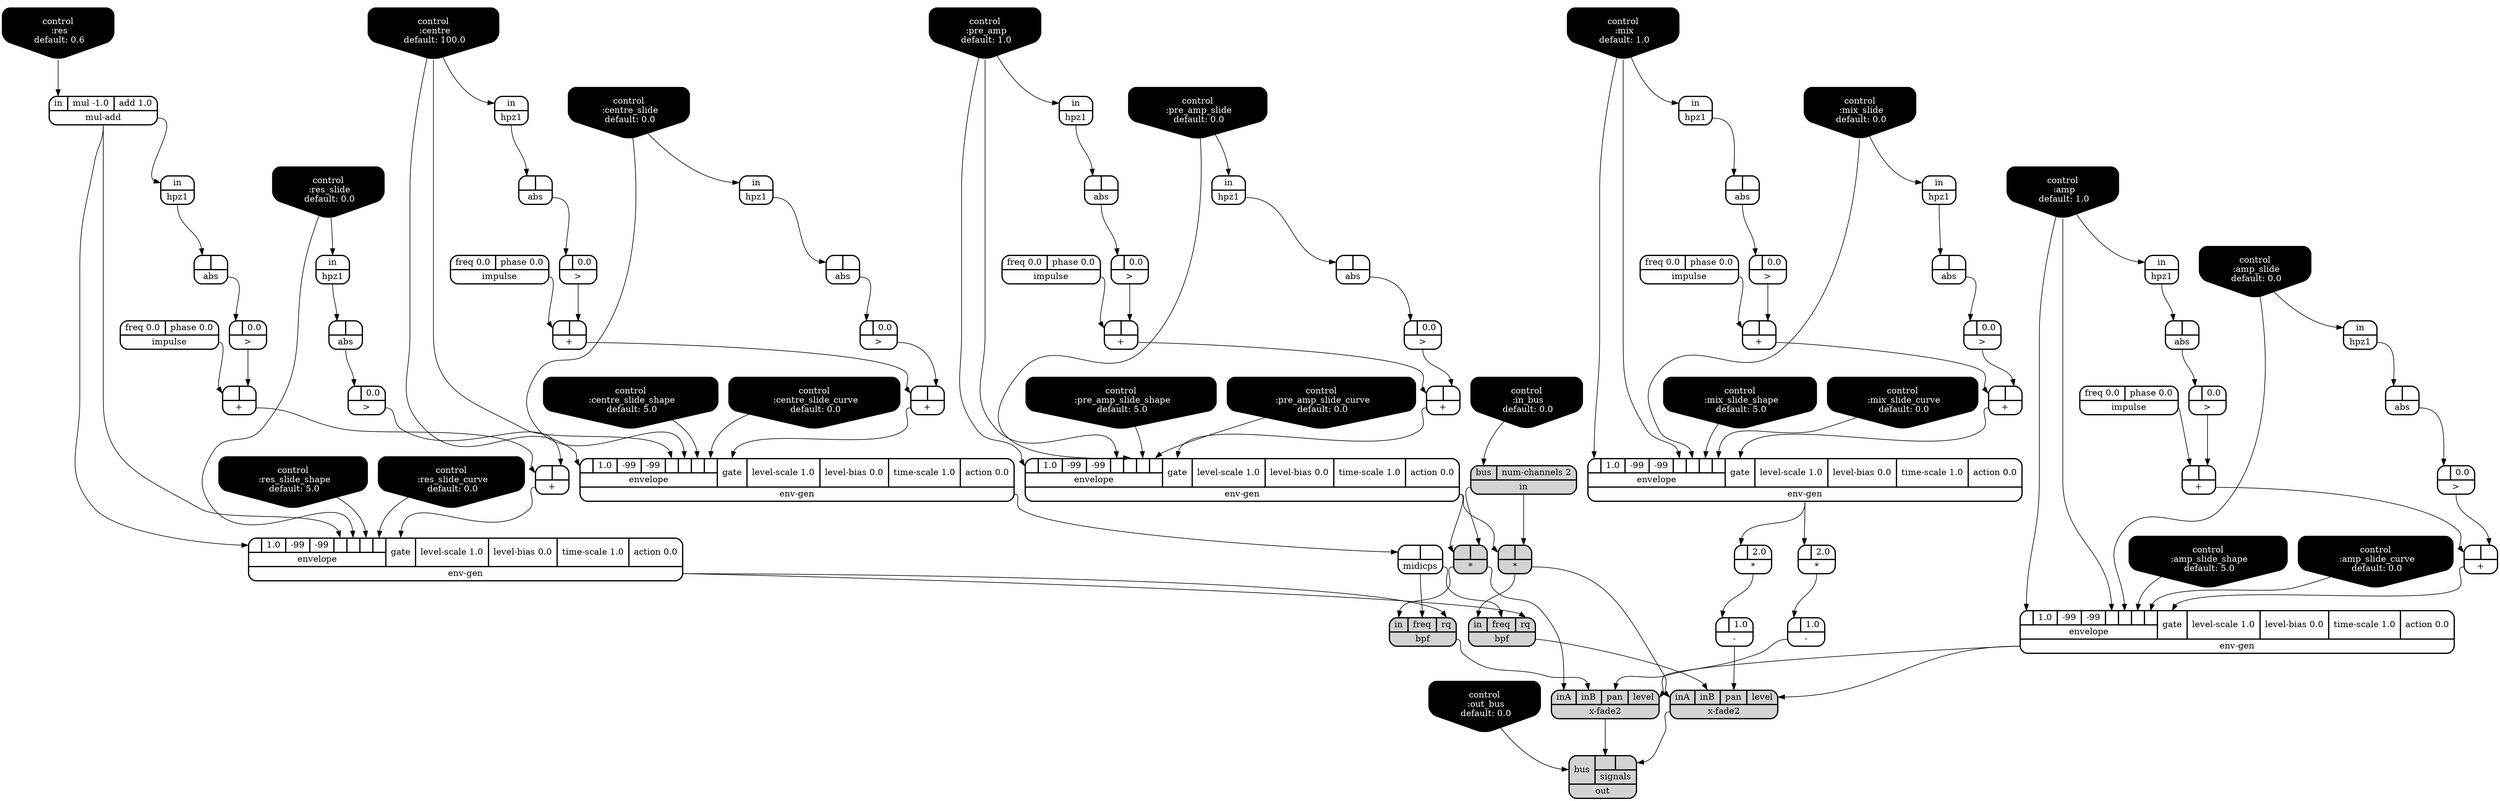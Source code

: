 digraph synthdef {
33 [label = "{{ <a> |<b> } |<__UG_NAME__>* }" style="filled, bold, rounded"  shape=record rankdir=LR];
40 [label = "{{ <a> |<b> } |<__UG_NAME__>* }" style="filled, bold, rounded"  shape=record rankdir=LR];
49 [label = "{{ <a> |<b> 2.0} |<__UG_NAME__>* }" style="bold, rounded" shape=record rankdir=LR];
61 [label = "{{ <a> |<b> 2.0} |<__UG_NAME__>* }" style="bold, rounded" shape=record rankdir=LR];
26 [label = "{{ <a> |<b> } |<__UG_NAME__>+ }" style="bold, rounded" shape=record rankdir=LR];
30 [label = "{{ <a> |<b> } |<__UG_NAME__>+ }" style="bold, rounded" shape=record rankdir=LR];
46 [label = "{{ <a> |<b> } |<__UG_NAME__>+ }" style="bold, rounded" shape=record rankdir=LR];
47 [label = "{{ <a> |<b> } |<__UG_NAME__>+ }" style="bold, rounded" shape=record rankdir=LR];
55 [label = "{{ <a> |<b> } |<__UG_NAME__>+ }" style="bold, rounded" shape=record rankdir=LR];
60 [label = "{{ <a> |<b> } |<__UG_NAME__>+ }" style="bold, rounded" shape=record rankdir=LR];
66 [label = "{{ <a> |<b> } |<__UG_NAME__>+ }" style="bold, rounded" shape=record rankdir=LR];
70 [label = "{{ <a> |<b> } |<__UG_NAME__>+ }" style="bold, rounded" shape=record rankdir=LR];
74 [label = "{{ <a> |<b> } |<__UG_NAME__>+ }" style="bold, rounded" shape=record rankdir=LR];
80 [label = "{{ <a> |<b> } |<__UG_NAME__>+ }" style="bold, rounded" shape=record rankdir=LR];
50 [label = "{{ <a> |<b> 1.0} |<__UG_NAME__>- }" style="bold, rounded" shape=record rankdir=LR];
77 [label = "{{ <a> |<b> 1.0} |<__UG_NAME__>- }" style="bold, rounded" shape=record rankdir=LR];
25 [label = "{{ <a> |<b> 0.0} |<__UG_NAME__>\> }" style="bold, rounded" shape=record rankdir=LR];
29 [label = "{{ <a> |<b> 0.0} |<__UG_NAME__>\> }" style="bold, rounded" shape=record rankdir=LR];
36 [label = "{{ <a> |<b> 0.0} |<__UG_NAME__>\> }" style="bold, rounded" shape=record rankdir=LR];
39 [label = "{{ <a> |<b> 0.0} |<__UG_NAME__>\> }" style="bold, rounded" shape=record rankdir=LR];
45 [label = "{{ <a> |<b> 0.0} |<__UG_NAME__>\> }" style="bold, rounded" shape=record rankdir=LR];
59 [label = "{{ <a> |<b> 0.0} |<__UG_NAME__>\> }" style="bold, rounded" shape=record rankdir=LR];
65 [label = "{{ <a> |<b> 0.0} |<__UG_NAME__>\> }" style="bold, rounded" shape=record rankdir=LR];
69 [label = "{{ <a> |<b> 0.0} |<__UG_NAME__>\> }" style="bold, rounded" shape=record rankdir=LR];
73 [label = "{{ <a> |<b> 0.0} |<__UG_NAME__>\> }" style="bold, rounded" shape=record rankdir=LR];
79 [label = "{{ <a> |<b> 0.0} |<__UG_NAME__>\> }" style="bold, rounded" shape=record rankdir=LR];
24 [label = "{{ <a> |<b> } |<__UG_NAME__>abs }" style="bold, rounded" shape=record rankdir=LR];
28 [label = "{{ <a> |<b> } |<__UG_NAME__>abs }" style="bold, rounded" shape=record rankdir=LR];
35 [label = "{{ <a> |<b> } |<__UG_NAME__>abs }" style="bold, rounded" shape=record rankdir=LR];
38 [label = "{{ <a> |<b> } |<__UG_NAME__>abs }" style="bold, rounded" shape=record rankdir=LR];
44 [label = "{{ <a> |<b> } |<__UG_NAME__>abs }" style="bold, rounded" shape=record rankdir=LR];
52 [label = "{{ <a> |<b> } |<__UG_NAME__>abs }" style="bold, rounded" shape=record rankdir=LR];
58 [label = "{{ <a> |<b> } |<__UG_NAME__>abs }" style="bold, rounded" shape=record rankdir=LR];
64 [label = "{{ <a> |<b> } |<__UG_NAME__>abs }" style="bold, rounded" shape=record rankdir=LR];
68 [label = "{{ <a> |<b> } |<__UG_NAME__>abs }" style="bold, rounded" shape=record rankdir=LR];
78 [label = "{{ <a> |<b> } |<__UG_NAME__>abs }" style="bold, rounded" shape=record rankdir=LR];
76 [label = "{{ <in> in|<freq> freq|<rq> rq} |<__UG_NAME__>bpf }" style="filled, bold, rounded"  shape=record rankdir=LR];
83 [label = "{{ <in> in|<freq> freq|<rq> rq} |<__UG_NAME__>bpf }" style="filled, bold, rounded"  shape=record rankdir=LR];
0 [label = "control
 :amp
 default: 1.0" shape=invhouse style="rounded, filled, bold" fillcolor=black fontcolor=white ]; 
1 [label = "control
 :amp_slide
 default: 0.0" shape=invhouse style="rounded, filled, bold" fillcolor=black fontcolor=white ]; 
2 [label = "control
 :amp_slide_shape
 default: 5.0" shape=invhouse style="rounded, filled, bold" fillcolor=black fontcolor=white ]; 
3 [label = "control
 :amp_slide_curve
 default: 0.0" shape=invhouse style="rounded, filled, bold" fillcolor=black fontcolor=white ]; 
4 [label = "control
 :mix
 default: 1.0" shape=invhouse style="rounded, filled, bold" fillcolor=black fontcolor=white ]; 
5 [label = "control
 :mix_slide
 default: 0.0" shape=invhouse style="rounded, filled, bold" fillcolor=black fontcolor=white ]; 
6 [label = "control
 :mix_slide_shape
 default: 5.0" shape=invhouse style="rounded, filled, bold" fillcolor=black fontcolor=white ]; 
7 [label = "control
 :mix_slide_curve
 default: 0.0" shape=invhouse style="rounded, filled, bold" fillcolor=black fontcolor=white ]; 
8 [label = "control
 :pre_amp
 default: 1.0" shape=invhouse style="rounded, filled, bold" fillcolor=black fontcolor=white ]; 
9 [label = "control
 :pre_amp_slide
 default: 0.0" shape=invhouse style="rounded, filled, bold" fillcolor=black fontcolor=white ]; 
10 [label = "control
 :pre_amp_slide_shape
 default: 5.0" shape=invhouse style="rounded, filled, bold" fillcolor=black fontcolor=white ]; 
11 [label = "control
 :pre_amp_slide_curve
 default: 0.0" shape=invhouse style="rounded, filled, bold" fillcolor=black fontcolor=white ]; 
12 [label = "control
 :centre
 default: 100.0" shape=invhouse style="rounded, filled, bold" fillcolor=black fontcolor=white ]; 
13 [label = "control
 :centre_slide
 default: 0.0" shape=invhouse style="rounded, filled, bold" fillcolor=black fontcolor=white ]; 
14 [label = "control
 :centre_slide_shape
 default: 5.0" shape=invhouse style="rounded, filled, bold" fillcolor=black fontcolor=white ]; 
15 [label = "control
 :centre_slide_curve
 default: 0.0" shape=invhouse style="rounded, filled, bold" fillcolor=black fontcolor=white ]; 
16 [label = "control
 :res
 default: 0.6" shape=invhouse style="rounded, filled, bold" fillcolor=black fontcolor=white ]; 
17 [label = "control
 :res_slide
 default: 0.0" shape=invhouse style="rounded, filled, bold" fillcolor=black fontcolor=white ]; 
18 [label = "control
 :res_slide_shape
 default: 5.0" shape=invhouse style="rounded, filled, bold" fillcolor=black fontcolor=white ]; 
19 [label = "control
 :res_slide_curve
 default: 0.0" shape=invhouse style="rounded, filled, bold" fillcolor=black fontcolor=white ]; 
20 [label = "control
 :in_bus
 default: 0.0" shape=invhouse style="rounded, filled, bold" fillcolor=black fontcolor=white ]; 
21 [label = "control
 :out_bus
 default: 0.0" shape=invhouse style="rounded, filled, bold" fillcolor=black fontcolor=white ]; 
31 [label = "{{ {{<envelope___control___0>|1.0|-99|-99|<envelope___control___4>|<envelope___control___5>|<envelope___control___6>|<envelope___control___7>}|envelope}|<gate> gate|<level____scale> level-scale 1.0|<level____bias> level-bias 0.0|<time____scale> time-scale 1.0|<action> action 0.0} |<__UG_NAME__>env-gen }" style="bold, rounded" shape=record rankdir=LR];
48 [label = "{{ {{<envelope___control___0>|1.0|-99|-99|<envelope___control___4>|<envelope___control___5>|<envelope___control___6>|<envelope___control___7>}|envelope}|<gate> gate|<level____scale> level-scale 1.0|<level____bias> level-bias 0.0|<time____scale> time-scale 1.0|<action> action 0.0} |<__UG_NAME__>env-gen }" style="bold, rounded" shape=record rankdir=LR];
71 [label = "{{ {{<envelope___control___0>|1.0|-99|-99|<envelope___control___4>|<envelope___control___5>|<envelope___control___6>|<envelope___control___7>}|envelope}|<gate> gate|<level____scale> level-scale 1.0|<level____bias> level-bias 0.0|<time____scale> time-scale 1.0|<action> action 0.0} |<__UG_NAME__>env-gen }" style="bold, rounded" shape=record rankdir=LR];
75 [label = "{{ {{<envelope___mul____add___0>|1.0|-99|-99|<envelope___mul____add___4>|<envelope___control___5>|<envelope___control___6>|<envelope___control___7>}|envelope}|<gate> gate|<level____scale> level-scale 1.0|<level____bias> level-bias 0.0|<time____scale> time-scale 1.0|<action> action 0.0} |<__UG_NAME__>env-gen }" style="bold, rounded" shape=record rankdir=LR];
81 [label = "{{ {{<envelope___control___0>|1.0|-99|-99|<envelope___control___4>|<envelope___control___5>|<envelope___control___6>|<envelope___control___7>}|envelope}|<gate> gate|<level____scale> level-scale 1.0|<level____bias> level-bias 0.0|<time____scale> time-scale 1.0|<action> action 0.0} |<__UG_NAME__>env-gen }" style="bold, rounded" shape=record rankdir=LR];
23 [label = "{{ <in> in} |<__UG_NAME__>hpz1 }" style="bold, rounded" shape=record rankdir=LR];
27 [label = "{{ <in> in} |<__UG_NAME__>hpz1 }" style="bold, rounded" shape=record rankdir=LR];
34 [label = "{{ <in> in} |<__UG_NAME__>hpz1 }" style="bold, rounded" shape=record rankdir=LR];
37 [label = "{{ <in> in} |<__UG_NAME__>hpz1 }" style="bold, rounded" shape=record rankdir=LR];
43 [label = "{{ <in> in} |<__UG_NAME__>hpz1 }" style="bold, rounded" shape=record rankdir=LR];
51 [label = "{{ <in> in} |<__UG_NAME__>hpz1 }" style="bold, rounded" shape=record rankdir=LR];
53 [label = "{{ <in> in} |<__UG_NAME__>hpz1 }" style="bold, rounded" shape=record rankdir=LR];
57 [label = "{{ <in> in} |<__UG_NAME__>hpz1 }" style="bold, rounded" shape=record rankdir=LR];
63 [label = "{{ <in> in} |<__UG_NAME__>hpz1 }" style="bold, rounded" shape=record rankdir=LR];
67 [label = "{{ <in> in} |<__UG_NAME__>hpz1 }" style="bold, rounded" shape=record rankdir=LR];
22 [label = "{{ <freq> freq 0.0|<phase> phase 0.0} |<__UG_NAME__>impulse }" style="bold, rounded" shape=record rankdir=LR];
41 [label = "{{ <freq> freq 0.0|<phase> phase 0.0} |<__UG_NAME__>impulse }" style="bold, rounded" shape=record rankdir=LR];
42 [label = "{{ <freq> freq 0.0|<phase> phase 0.0} |<__UG_NAME__>impulse }" style="bold, rounded" shape=record rankdir=LR];
54 [label = "{{ <freq> freq 0.0|<phase> phase 0.0} |<__UG_NAME__>impulse }" style="bold, rounded" shape=record rankdir=LR];
62 [label = "{{ <freq> freq 0.0|<phase> phase 0.0} |<__UG_NAME__>impulse }" style="bold, rounded" shape=record rankdir=LR];
32 [label = "{{ <bus> bus|<num____channels> num-channels 2} |<__UG_NAME__>in }" style="filled, bold, rounded"  shape=record rankdir=LR];
72 [label = "{{ <a> |<b> } |<__UG_NAME__>midicps }" style="bold, rounded" shape=record rankdir=LR];
56 [label = "{{ <in> in|<mul> mul -1.0|<add> add 1.0} |<__UG_NAME__>mul-add }" style="bold, rounded" shape=record rankdir=LR];
85 [label = "{{ <bus> bus|{{<signals___x____fade2___0>|<signals___x____fade2___1>}|signals}} |<__UG_NAME__>out }" style="filled, bold, rounded"  shape=record rankdir=LR];
82 [label = "{{ <ina> inA|<inb> inB|<pan> pan|<level> level} |<__UG_NAME__>x-fade2 }" style="filled, bold, rounded"  shape=record rankdir=LR];
84 [label = "{{ <ina> inA|<inb> inB|<pan> pan|<level> level} |<__UG_NAME__>x-fade2 }" style="filled, bold, rounded"  shape=record rankdir=LR];

32:__UG_NAME__ -> 33:b ;
31:__UG_NAME__ -> 33:a ;
32:__UG_NAME__ -> 40:b ;
31:__UG_NAME__ -> 40:a ;
48:__UG_NAME__ -> 49:a ;
48:__UG_NAME__ -> 61:a ;
25:__UG_NAME__ -> 26:b ;
22:__UG_NAME__ -> 26:a ;
29:__UG_NAME__ -> 30:b ;
26:__UG_NAME__ -> 30:a ;
45:__UG_NAME__ -> 46:b ;
42:__UG_NAME__ -> 46:a ;
36:__UG_NAME__ -> 47:b ;
46:__UG_NAME__ -> 47:a ;
39:__UG_NAME__ -> 55:b ;
54:__UG_NAME__ -> 55:a ;
59:__UG_NAME__ -> 60:b ;
41:__UG_NAME__ -> 60:a ;
65:__UG_NAME__ -> 66:b ;
62:__UG_NAME__ -> 66:a ;
69:__UG_NAME__ -> 70:b ;
66:__UG_NAME__ -> 70:a ;
73:__UG_NAME__ -> 74:b ;
60:__UG_NAME__ -> 74:a ;
79:__UG_NAME__ -> 80:b ;
55:__UG_NAME__ -> 80:a ;
49:__UG_NAME__ -> 50:a ;
61:__UG_NAME__ -> 77:a ;
24:__UG_NAME__ -> 25:a ;
28:__UG_NAME__ -> 29:a ;
35:__UG_NAME__ -> 36:a ;
38:__UG_NAME__ -> 39:a ;
44:__UG_NAME__ -> 45:a ;
58:__UG_NAME__ -> 59:a ;
64:__UG_NAME__ -> 65:a ;
68:__UG_NAME__ -> 69:a ;
52:__UG_NAME__ -> 73:a ;
78:__UG_NAME__ -> 79:a ;
23:__UG_NAME__ -> 24:a ;
27:__UG_NAME__ -> 28:a ;
34:__UG_NAME__ -> 35:a ;
37:__UG_NAME__ -> 38:a ;
43:__UG_NAME__ -> 44:a ;
51:__UG_NAME__ -> 52:a ;
57:__UG_NAME__ -> 58:a ;
63:__UG_NAME__ -> 64:a ;
67:__UG_NAME__ -> 68:a ;
53:__UG_NAME__ -> 78:a ;
75:__UG_NAME__ -> 76:rq ;
72:__UG_NAME__ -> 76:freq ;
33:__UG_NAME__ -> 76:in ;
75:__UG_NAME__ -> 83:rq ;
72:__UG_NAME__ -> 83:freq ;
40:__UG_NAME__ -> 83:in ;
30:__UG_NAME__ -> 31:gate ;
8:__UG_NAME__ -> 31:envelope___control___0 ;
8:__UG_NAME__ -> 31:envelope___control___4 ;
9:__UG_NAME__ -> 31:envelope___control___5 ;
10:__UG_NAME__ -> 31:envelope___control___6 ;
11:__UG_NAME__ -> 31:envelope___control___7 ;
47:__UG_NAME__ -> 48:gate ;
4:__UG_NAME__ -> 48:envelope___control___0 ;
4:__UG_NAME__ -> 48:envelope___control___4 ;
5:__UG_NAME__ -> 48:envelope___control___5 ;
6:__UG_NAME__ -> 48:envelope___control___6 ;
7:__UG_NAME__ -> 48:envelope___control___7 ;
70:__UG_NAME__ -> 71:gate ;
12:__UG_NAME__ -> 71:envelope___control___0 ;
12:__UG_NAME__ -> 71:envelope___control___4 ;
13:__UG_NAME__ -> 71:envelope___control___5 ;
14:__UG_NAME__ -> 71:envelope___control___6 ;
15:__UG_NAME__ -> 71:envelope___control___7 ;
74:__UG_NAME__ -> 75:gate ;
56:__UG_NAME__ -> 75:envelope___mul____add___0 ;
56:__UG_NAME__ -> 75:envelope___mul____add___4 ;
17:__UG_NAME__ -> 75:envelope___control___5 ;
18:__UG_NAME__ -> 75:envelope___control___6 ;
19:__UG_NAME__ -> 75:envelope___control___7 ;
80:__UG_NAME__ -> 81:gate ;
0:__UG_NAME__ -> 81:envelope___control___0 ;
0:__UG_NAME__ -> 81:envelope___control___4 ;
1:__UG_NAME__ -> 81:envelope___control___5 ;
2:__UG_NAME__ -> 81:envelope___control___6 ;
3:__UG_NAME__ -> 81:envelope___control___7 ;
8:__UG_NAME__ -> 23:in ;
9:__UG_NAME__ -> 27:in ;
5:__UG_NAME__ -> 34:in ;
0:__UG_NAME__ -> 37:in ;
4:__UG_NAME__ -> 43:in ;
17:__UG_NAME__ -> 51:in ;
1:__UG_NAME__ -> 53:in ;
56:__UG_NAME__ -> 57:in ;
12:__UG_NAME__ -> 63:in ;
13:__UG_NAME__ -> 67:in ;
20:__UG_NAME__ -> 32:bus ;
71:__UG_NAME__ -> 72:a ;
16:__UG_NAME__ -> 56:in ;
82:__UG_NAME__ -> 85:signals___x____fade2___0 ;
84:__UG_NAME__ -> 85:signals___x____fade2___1 ;
21:__UG_NAME__ -> 85:bus ;
81:__UG_NAME__ -> 82:level ;
77:__UG_NAME__ -> 82:pan ;
76:__UG_NAME__ -> 82:inb ;
33:__UG_NAME__ -> 82:ina ;
81:__UG_NAME__ -> 84:level ;
50:__UG_NAME__ -> 84:pan ;
83:__UG_NAME__ -> 84:inb ;
40:__UG_NAME__ -> 84:ina ;

}